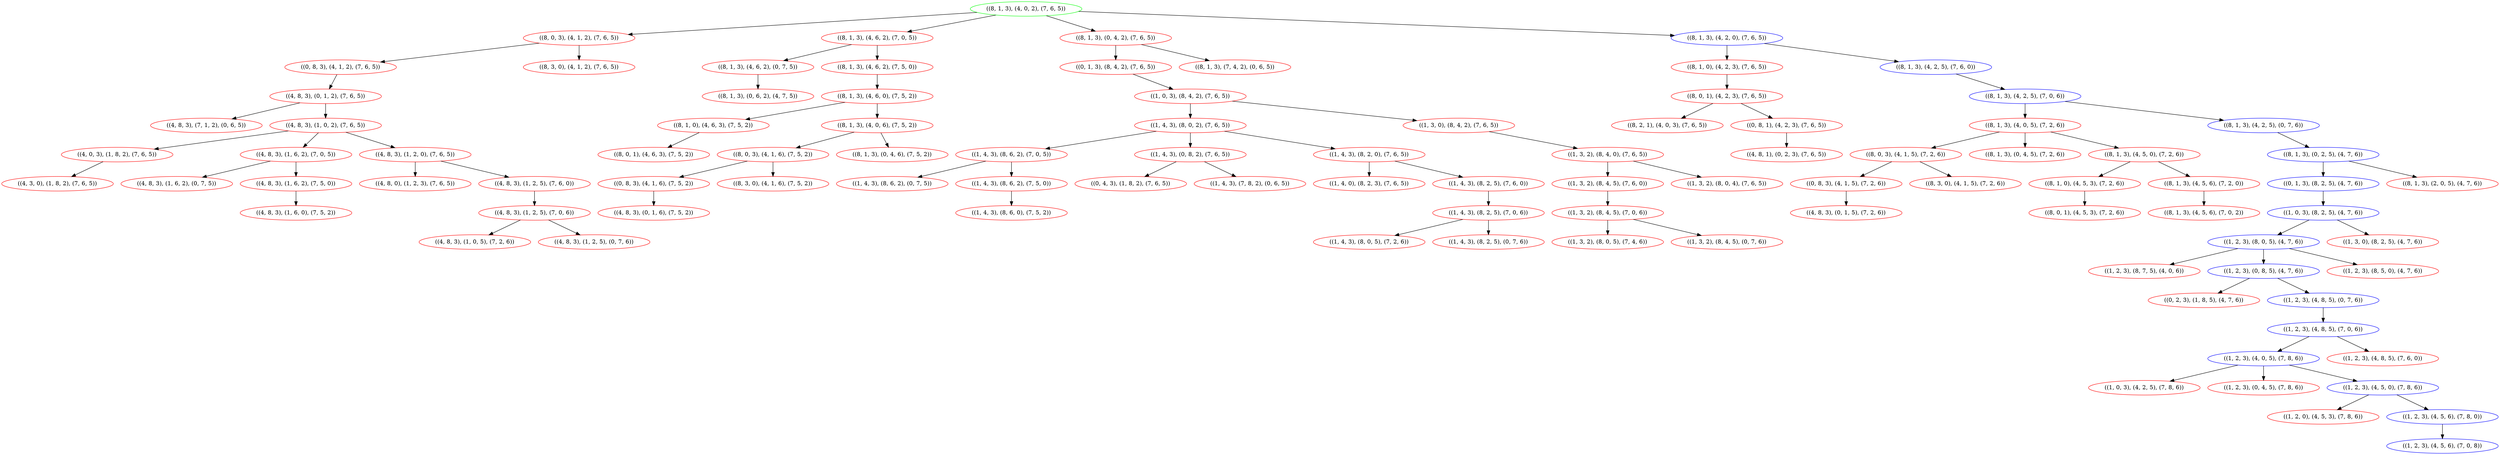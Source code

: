 digraph {
	"((8, 1, 3), (4, 0, 2), (7, 6, 5))" [color=green]
	"((8, 0, 3), (4, 1, 2), (7, 6, 5))" [color=red]
	"((8, 1, 3), (4, 6, 2), (7, 0, 5))" [color=red]
	"((8, 1, 3), (0, 4, 2), (7, 6, 5))" [color=red]
	"((8, 1, 3), (4, 2, 0), (7, 6, 5))" [color=blue]
	"((8, 1, 0), (4, 2, 3), (7, 6, 5))" [color=red]
	"((8, 1, 3), (4, 2, 5), (7, 6, 0))" [color=blue]
	"((8, 1, 3), (4, 2, 5), (7, 0, 6))" [color=blue]
	"((8, 1, 3), (4, 0, 5), (7, 2, 6))" [color=red]
	"((8, 1, 3), (4, 2, 5), (0, 7, 6))" [color=blue]
	"((8, 1, 3), (4, 6, 2), (0, 7, 5))" [color=red]
	"((8, 1, 3), (4, 6, 2), (7, 5, 0))" [color=red]
	"((8, 1, 3), (4, 6, 0), (7, 5, 2))" [color=red]
	"((0, 8, 3), (4, 1, 2), (7, 6, 5))" [color=red]
	"((8, 3, 0), (4, 1, 2), (7, 6, 5))" [color=red]
	"((4, 8, 3), (0, 1, 2), (7, 6, 5))" [color=red]
	"((8, 0, 1), (4, 2, 3), (7, 6, 5))" [color=red]
	"((0, 1, 3), (8, 4, 2), (7, 6, 5))" [color=red]
	"((8, 1, 3), (7, 4, 2), (0, 6, 5))" [color=red]
	"((1, 0, 3), (8, 4, 2), (7, 6, 5))" [color=red]
	"((1, 4, 3), (8, 0, 2), (7, 6, 5))" [color=red]
	"((1, 3, 0), (8, 4, 2), (7, 6, 5))" [color=red]
	"((8, 0, 3), (4, 1, 5), (7, 2, 6))" [color=red]
	"((8, 1, 3), (0, 4, 5), (7, 2, 6))" [color=red]
	"((8, 1, 3), (4, 5, 0), (7, 2, 6))" [color=red]
	"((8, 1, 3), (0, 2, 5), (4, 7, 6))" [color=blue]
	"((8, 1, 0), (4, 5, 3), (7, 2, 6))" [color=red]
	"((8, 1, 3), (4, 5, 6), (7, 2, 0))" [color=red]
	"((8, 1, 3), (4, 5, 6), (7, 0, 2))" [color=red]
	"((8, 1, 0), (4, 6, 3), (7, 5, 2))" [color=red]
	"((8, 1, 3), (4, 0, 6), (7, 5, 2))" [color=red]
	"((8, 0, 3), (4, 1, 6), (7, 5, 2))" [color=red]
	"((8, 1, 3), (0, 4, 6), (7, 5, 2))" [color=red]
	"((8, 1, 3), (0, 6, 2), (4, 7, 5))" [color=red]
	"((1, 3, 2), (8, 4, 0), (7, 6, 5))" [color=red]
	"((1, 3, 2), (8, 4, 5), (7, 6, 0))" [color=red]
	"((1, 3, 2), (8, 0, 4), (7, 6, 5))" [color=red]
	"((1, 3, 2), (8, 4, 5), (7, 0, 6))" [color=red]
	"((1, 3, 2), (8, 0, 5), (7, 4, 6))" [color=red]
	"((1, 3, 2), (8, 4, 5), (0, 7, 6))" [color=red]
	"((1, 4, 3), (8, 6, 2), (7, 0, 5))" [color=red]
	"((1, 4, 3), (0, 8, 2), (7, 6, 5))" [color=red]
	"((1, 4, 3), (8, 2, 0), (7, 6, 5))" [color=red]
	"((0, 4, 3), (1, 8, 2), (7, 6, 5))" [color=red]
	"((1, 4, 3), (7, 8, 2), (0, 6, 5))" [color=red]
	"((1, 4, 0), (8, 2, 3), (7, 6, 5))" [color=red]
	"((1, 4, 3), (8, 2, 5), (7, 6, 0))" [color=red]
	"((1, 4, 3), (8, 2, 5), (7, 0, 6))" [color=red]
	"((1, 4, 3), (8, 0, 5), (7, 2, 6))" [color=red]
	"((1, 4, 3), (8, 2, 5), (0, 7, 6))" [color=red]
	"((1, 4, 3), (8, 6, 2), (0, 7, 5))" [color=red]
	"((1, 4, 3), (8, 6, 2), (7, 5, 0))" [color=red]
	"((1, 4, 3), (8, 6, 0), (7, 5, 2))" [color=red]
	"((4, 8, 3), (7, 1, 2), (0, 6, 5))" [color=red]
	"((4, 8, 3), (1, 0, 2), (7, 6, 5))" [color=red]
	"((4, 0, 3), (1, 8, 2), (7, 6, 5))" [color=red]
	"((4, 8, 3), (1, 6, 2), (7, 0, 5))" [color=red]
	"((4, 8, 3), (1, 2, 0), (7, 6, 5))" [color=red]
	"((4, 3, 0), (1, 8, 2), (7, 6, 5))" [color=red]
	"((4, 8, 0), (1, 2, 3), (7, 6, 5))" [color=red]
	"((4, 8, 3), (1, 2, 5), (7, 6, 0))" [color=red]
	"((4, 8, 3), (1, 2, 5), (7, 0, 6))" [color=red]
	"((4, 8, 3), (1, 0, 5), (7, 2, 6))" [color=red]
	"((4, 8, 3), (1, 2, 5), (0, 7, 6))" [color=red]
	"((4, 8, 3), (1, 6, 2), (0, 7, 5))" [color=red]
	"((4, 8, 3), (1, 6, 2), (7, 5, 0))" [color=red]
	"((4, 8, 3), (1, 6, 0), (7, 5, 2))" [color=red]
	"((8, 2, 1), (4, 0, 3), (7, 6, 5))" [color=red]
	"((0, 8, 1), (4, 2, 3), (7, 6, 5))" [color=red]
	"((4, 8, 1), (0, 2, 3), (7, 6, 5))" [color=red]
	"((0, 8, 3), (4, 1, 5), (7, 2, 6))" [color=red]
	"((8, 3, 0), (4, 1, 5), (7, 2, 6))" [color=red]
	"((4, 8, 3), (0, 1, 5), (7, 2, 6))" [color=red]
	"((0, 8, 3), (4, 1, 6), (7, 5, 2))" [color=red]
	"((8, 3, 0), (4, 1, 6), (7, 5, 2))" [color=red]
	"((4, 8, 3), (0, 1, 6), (7, 5, 2))" [color=red]
	"((8, 0, 1), (4, 5, 3), (7, 2, 6))" [color=red]
	"((8, 0, 1), (4, 6, 3), (7, 5, 2))" [color=red]
	"((0, 1, 3), (8, 2, 5), (4, 7, 6))" [color=blue]
	"((8, 1, 3), (2, 0, 5), (4, 7, 6))" [color=red]
	"((1, 0, 3), (8, 2, 5), (4, 7, 6))" [color=blue]
	"((1, 2, 3), (8, 0, 5), (4, 7, 6))" [color=blue]
	"((1, 3, 0), (8, 2, 5), (4, 7, 6))" [color=red]
	"((1, 2, 3), (8, 7, 5), (4, 0, 6))" [color=red]
	"((1, 2, 3), (0, 8, 5), (4, 7, 6))" [color=blue]
	"((1, 2, 3), (8, 5, 0), (4, 7, 6))" [color=red]
	"((0, 2, 3), (1, 8, 5), (4, 7, 6))" [color=red]
	"((1, 2, 3), (4, 8, 5), (0, 7, 6))" [color=blue]
	"((1, 2, 3), (4, 8, 5), (7, 0, 6))" [color=blue]
	"((1, 2, 3), (4, 0, 5), (7, 8, 6))" [color=blue]
	"((1, 2, 3), (4, 8, 5), (7, 6, 0))" [color=red]
	"((1, 0, 3), (4, 2, 5), (7, 8, 6))" [color=red]
	"((1, 2, 3), (0, 4, 5), (7, 8, 6))" [color=red]
	"((1, 2, 3), (4, 5, 0), (7, 8, 6))" [color=blue]
	"((1, 2, 0), (4, 5, 3), (7, 8, 6))" [color=red]
	"((1, 2, 3), (4, 5, 6), (7, 8, 0))" [color=blue]
	"((1, 2, 3), (4, 5, 6), (7, 0, 8))" [color=blue]
	"((8, 1, 3), (4, 0, 2), (7, 6, 5))" -> "((8, 0, 3), (4, 1, 2), (7, 6, 5))"
	"((8, 1, 3), (4, 0, 2), (7, 6, 5))" -> "((8, 1, 3), (4, 6, 2), (7, 0, 5))"
	"((8, 1, 3), (4, 0, 2), (7, 6, 5))" -> "((8, 1, 3), (0, 4, 2), (7, 6, 5))"
	"((8, 1, 3), (4, 0, 2), (7, 6, 5))" -> "((8, 1, 3), (4, 2, 0), (7, 6, 5))"
	"((8, 0, 3), (4, 1, 2), (7, 6, 5))" -> "((0, 8, 3), (4, 1, 2), (7, 6, 5))"
	"((8, 0, 3), (4, 1, 2), (7, 6, 5))" -> "((8, 3, 0), (4, 1, 2), (7, 6, 5))"
	"((8, 1, 3), (4, 6, 2), (7, 0, 5))" -> "((8, 1, 3), (4, 6, 2), (0, 7, 5))"
	"((8, 1, 3), (4, 6, 2), (7, 0, 5))" -> "((8, 1, 3), (4, 6, 2), (7, 5, 0))"
	"((8, 1, 3), (0, 4, 2), (7, 6, 5))" -> "((0, 1, 3), (8, 4, 2), (7, 6, 5))"
	"((8, 1, 3), (0, 4, 2), (7, 6, 5))" -> "((8, 1, 3), (7, 4, 2), (0, 6, 5))"
	"((8, 1, 3), (4, 2, 0), (7, 6, 5))" -> "((8, 1, 0), (4, 2, 3), (7, 6, 5))"
	"((8, 1, 3), (4, 2, 0), (7, 6, 5))" -> "((8, 1, 3), (4, 2, 5), (7, 6, 0))"
	"((8, 1, 0), (4, 2, 3), (7, 6, 5))" -> "((8, 0, 1), (4, 2, 3), (7, 6, 5))"
	"((8, 1, 3), (4, 2, 5), (7, 6, 0))" -> "((8, 1, 3), (4, 2, 5), (7, 0, 6))"
	"((8, 1, 3), (4, 2, 5), (7, 0, 6))" -> "((8, 1, 3), (4, 0, 5), (7, 2, 6))"
	"((8, 1, 3), (4, 2, 5), (7, 0, 6))" -> "((8, 1, 3), (4, 2, 5), (0, 7, 6))"
	"((8, 1, 3), (4, 0, 5), (7, 2, 6))" -> "((8, 0, 3), (4, 1, 5), (7, 2, 6))"
	"((8, 1, 3), (4, 0, 5), (7, 2, 6))" -> "((8, 1, 3), (0, 4, 5), (7, 2, 6))"
	"((8, 1, 3), (4, 0, 5), (7, 2, 6))" -> "((8, 1, 3), (4, 5, 0), (7, 2, 6))"
	"((8, 1, 3), (4, 2, 5), (0, 7, 6))" -> "((8, 1, 3), (0, 2, 5), (4, 7, 6))"
	"((8, 1, 3), (4, 6, 2), (0, 7, 5))" -> "((8, 1, 3), (0, 6, 2), (4, 7, 5))"
	"((8, 1, 3), (4, 6, 2), (7, 5, 0))" -> "((8, 1, 3), (4, 6, 0), (7, 5, 2))"
	"((8, 1, 3), (4, 6, 0), (7, 5, 2))" -> "((8, 1, 0), (4, 6, 3), (7, 5, 2))"
	"((8, 1, 3), (4, 6, 0), (7, 5, 2))" -> "((8, 1, 3), (4, 0, 6), (7, 5, 2))"
	"((0, 8, 3), (4, 1, 2), (7, 6, 5))" -> "((4, 8, 3), (0, 1, 2), (7, 6, 5))"
	"((4, 8, 3), (0, 1, 2), (7, 6, 5))" -> "((4, 8, 3), (7, 1, 2), (0, 6, 5))"
	"((4, 8, 3), (0, 1, 2), (7, 6, 5))" -> "((4, 8, 3), (1, 0, 2), (7, 6, 5))"
	"((8, 0, 1), (4, 2, 3), (7, 6, 5))" -> "((8, 2, 1), (4, 0, 3), (7, 6, 5))"
	"((8, 0, 1), (4, 2, 3), (7, 6, 5))" -> "((0, 8, 1), (4, 2, 3), (7, 6, 5))"
	"((0, 1, 3), (8, 4, 2), (7, 6, 5))" -> "((1, 0, 3), (8, 4, 2), (7, 6, 5))"
	"((1, 0, 3), (8, 4, 2), (7, 6, 5))" -> "((1, 4, 3), (8, 0, 2), (7, 6, 5))"
	"((1, 0, 3), (8, 4, 2), (7, 6, 5))" -> "((1, 3, 0), (8, 4, 2), (7, 6, 5))"
	"((1, 4, 3), (8, 0, 2), (7, 6, 5))" -> "((1, 4, 3), (8, 6, 2), (7, 0, 5))"
	"((1, 4, 3), (8, 0, 2), (7, 6, 5))" -> "((1, 4, 3), (0, 8, 2), (7, 6, 5))"
	"((1, 4, 3), (8, 0, 2), (7, 6, 5))" -> "((1, 4, 3), (8, 2, 0), (7, 6, 5))"
	"((1, 3, 0), (8, 4, 2), (7, 6, 5))" -> "((1, 3, 2), (8, 4, 0), (7, 6, 5))"
	"((8, 0, 3), (4, 1, 5), (7, 2, 6))" -> "((0, 8, 3), (4, 1, 5), (7, 2, 6))"
	"((8, 0, 3), (4, 1, 5), (7, 2, 6))" -> "((8, 3, 0), (4, 1, 5), (7, 2, 6))"
	"((8, 1, 3), (4, 5, 0), (7, 2, 6))" -> "((8, 1, 0), (4, 5, 3), (7, 2, 6))"
	"((8, 1, 3), (4, 5, 0), (7, 2, 6))" -> "((8, 1, 3), (4, 5, 6), (7, 2, 0))"
	"((8, 1, 3), (0, 2, 5), (4, 7, 6))" -> "((0, 1, 3), (8, 2, 5), (4, 7, 6))"
	"((8, 1, 3), (0, 2, 5), (4, 7, 6))" -> "((8, 1, 3), (2, 0, 5), (4, 7, 6))"
	"((8, 1, 0), (4, 5, 3), (7, 2, 6))" -> "((8, 0, 1), (4, 5, 3), (7, 2, 6))"
	"((8, 1, 3), (4, 5, 6), (7, 2, 0))" -> "((8, 1, 3), (4, 5, 6), (7, 0, 2))"
	"((8, 1, 0), (4, 6, 3), (7, 5, 2))" -> "((8, 0, 1), (4, 6, 3), (7, 5, 2))"
	"((8, 1, 3), (4, 0, 6), (7, 5, 2))" -> "((8, 0, 3), (4, 1, 6), (7, 5, 2))"
	"((8, 1, 3), (4, 0, 6), (7, 5, 2))" -> "((8, 1, 3), (0, 4, 6), (7, 5, 2))"
	"((8, 0, 3), (4, 1, 6), (7, 5, 2))" -> "((0, 8, 3), (4, 1, 6), (7, 5, 2))"
	"((8, 0, 3), (4, 1, 6), (7, 5, 2))" -> "((8, 3, 0), (4, 1, 6), (7, 5, 2))"
	"((1, 3, 2), (8, 4, 0), (7, 6, 5))" -> "((1, 3, 2), (8, 4, 5), (7, 6, 0))"
	"((1, 3, 2), (8, 4, 0), (7, 6, 5))" -> "((1, 3, 2), (8, 0, 4), (7, 6, 5))"
	"((1, 3, 2), (8, 4, 5), (7, 6, 0))" -> "((1, 3, 2), (8, 4, 5), (7, 0, 6))"
	"((1, 3, 2), (8, 4, 5), (7, 0, 6))" -> "((1, 3, 2), (8, 0, 5), (7, 4, 6))"
	"((1, 3, 2), (8, 4, 5), (7, 0, 6))" -> "((1, 3, 2), (8, 4, 5), (0, 7, 6))"
	"((1, 4, 3), (8, 6, 2), (7, 0, 5))" -> "((1, 4, 3), (8, 6, 2), (0, 7, 5))"
	"((1, 4, 3), (8, 6, 2), (7, 0, 5))" -> "((1, 4, 3), (8, 6, 2), (7, 5, 0))"
	"((1, 4, 3), (0, 8, 2), (7, 6, 5))" -> "((0, 4, 3), (1, 8, 2), (7, 6, 5))"
	"((1, 4, 3), (0, 8, 2), (7, 6, 5))" -> "((1, 4, 3), (7, 8, 2), (0, 6, 5))"
	"((1, 4, 3), (8, 2, 0), (7, 6, 5))" -> "((1, 4, 0), (8, 2, 3), (7, 6, 5))"
	"((1, 4, 3), (8, 2, 0), (7, 6, 5))" -> "((1, 4, 3), (8, 2, 5), (7, 6, 0))"
	"((1, 4, 3), (8, 2, 5), (7, 6, 0))" -> "((1, 4, 3), (8, 2, 5), (7, 0, 6))"
	"((1, 4, 3), (8, 2, 5), (7, 0, 6))" -> "((1, 4, 3), (8, 0, 5), (7, 2, 6))"
	"((1, 4, 3), (8, 2, 5), (7, 0, 6))" -> "((1, 4, 3), (8, 2, 5), (0, 7, 6))"
	"((1, 4, 3), (8, 6, 2), (7, 5, 0))" -> "((1, 4, 3), (8, 6, 0), (7, 5, 2))"
	"((4, 8, 3), (1, 0, 2), (7, 6, 5))" -> "((4, 0, 3), (1, 8, 2), (7, 6, 5))"
	"((4, 8, 3), (1, 0, 2), (7, 6, 5))" -> "((4, 8, 3), (1, 6, 2), (7, 0, 5))"
	"((4, 8, 3), (1, 0, 2), (7, 6, 5))" -> "((4, 8, 3), (1, 2, 0), (7, 6, 5))"
	"((4, 0, 3), (1, 8, 2), (7, 6, 5))" -> "((4, 3, 0), (1, 8, 2), (7, 6, 5))"
	"((4, 8, 3), (1, 6, 2), (7, 0, 5))" -> "((4, 8, 3), (1, 6, 2), (0, 7, 5))"
	"((4, 8, 3), (1, 6, 2), (7, 0, 5))" -> "((4, 8, 3), (1, 6, 2), (7, 5, 0))"
	"((4, 8, 3), (1, 2, 0), (7, 6, 5))" -> "((4, 8, 0), (1, 2, 3), (7, 6, 5))"
	"((4, 8, 3), (1, 2, 0), (7, 6, 5))" -> "((4, 8, 3), (1, 2, 5), (7, 6, 0))"
	"((4, 8, 3), (1, 2, 5), (7, 6, 0))" -> "((4, 8, 3), (1, 2, 5), (7, 0, 6))"
	"((4, 8, 3), (1, 2, 5), (7, 0, 6))" -> "((4, 8, 3), (1, 0, 5), (7, 2, 6))"
	"((4, 8, 3), (1, 2, 5), (7, 0, 6))" -> "((4, 8, 3), (1, 2, 5), (0, 7, 6))"
	"((4, 8, 3), (1, 6, 2), (7, 5, 0))" -> "((4, 8, 3), (1, 6, 0), (7, 5, 2))"
	"((0, 8, 1), (4, 2, 3), (7, 6, 5))" -> "((4, 8, 1), (0, 2, 3), (7, 6, 5))"
	"((0, 8, 3), (4, 1, 5), (7, 2, 6))" -> "((4, 8, 3), (0, 1, 5), (7, 2, 6))"
	"((0, 8, 3), (4, 1, 6), (7, 5, 2))" -> "((4, 8, 3), (0, 1, 6), (7, 5, 2))"
	"((0, 1, 3), (8, 2, 5), (4, 7, 6))" -> "((1, 0, 3), (8, 2, 5), (4, 7, 6))"
	"((1, 0, 3), (8, 2, 5), (4, 7, 6))" -> "((1, 2, 3), (8, 0, 5), (4, 7, 6))"
	"((1, 0, 3), (8, 2, 5), (4, 7, 6))" -> "((1, 3, 0), (8, 2, 5), (4, 7, 6))"
	"((1, 2, 3), (8, 0, 5), (4, 7, 6))" -> "((1, 2, 3), (8, 7, 5), (4, 0, 6))"
	"((1, 2, 3), (8, 0, 5), (4, 7, 6))" -> "((1, 2, 3), (0, 8, 5), (4, 7, 6))"
	"((1, 2, 3), (8, 0, 5), (4, 7, 6))" -> "((1, 2, 3), (8, 5, 0), (4, 7, 6))"
	"((1, 2, 3), (0, 8, 5), (4, 7, 6))" -> "((0, 2, 3), (1, 8, 5), (4, 7, 6))"
	"((1, 2, 3), (0, 8, 5), (4, 7, 6))" -> "((1, 2, 3), (4, 8, 5), (0, 7, 6))"
	"((1, 2, 3), (4, 8, 5), (0, 7, 6))" -> "((1, 2, 3), (4, 8, 5), (7, 0, 6))"
	"((1, 2, 3), (4, 8, 5), (7, 0, 6))" -> "((1, 2, 3), (4, 0, 5), (7, 8, 6))"
	"((1, 2, 3), (4, 8, 5), (7, 0, 6))" -> "((1, 2, 3), (4, 8, 5), (7, 6, 0))"
	"((1, 2, 3), (4, 0, 5), (7, 8, 6))" -> "((1, 0, 3), (4, 2, 5), (7, 8, 6))"
	"((1, 2, 3), (4, 0, 5), (7, 8, 6))" -> "((1, 2, 3), (0, 4, 5), (7, 8, 6))"
	"((1, 2, 3), (4, 0, 5), (7, 8, 6))" -> "((1, 2, 3), (4, 5, 0), (7, 8, 6))"
	"((1, 2, 3), (4, 5, 0), (7, 8, 6))" -> "((1, 2, 0), (4, 5, 3), (7, 8, 6))"
	"((1, 2, 3), (4, 5, 0), (7, 8, 6))" -> "((1, 2, 3), (4, 5, 6), (7, 8, 0))"
	"((1, 2, 3), (4, 5, 6), (7, 8, 0))" -> "((1, 2, 3), (4, 5, 6), (7, 0, 8))"
}
